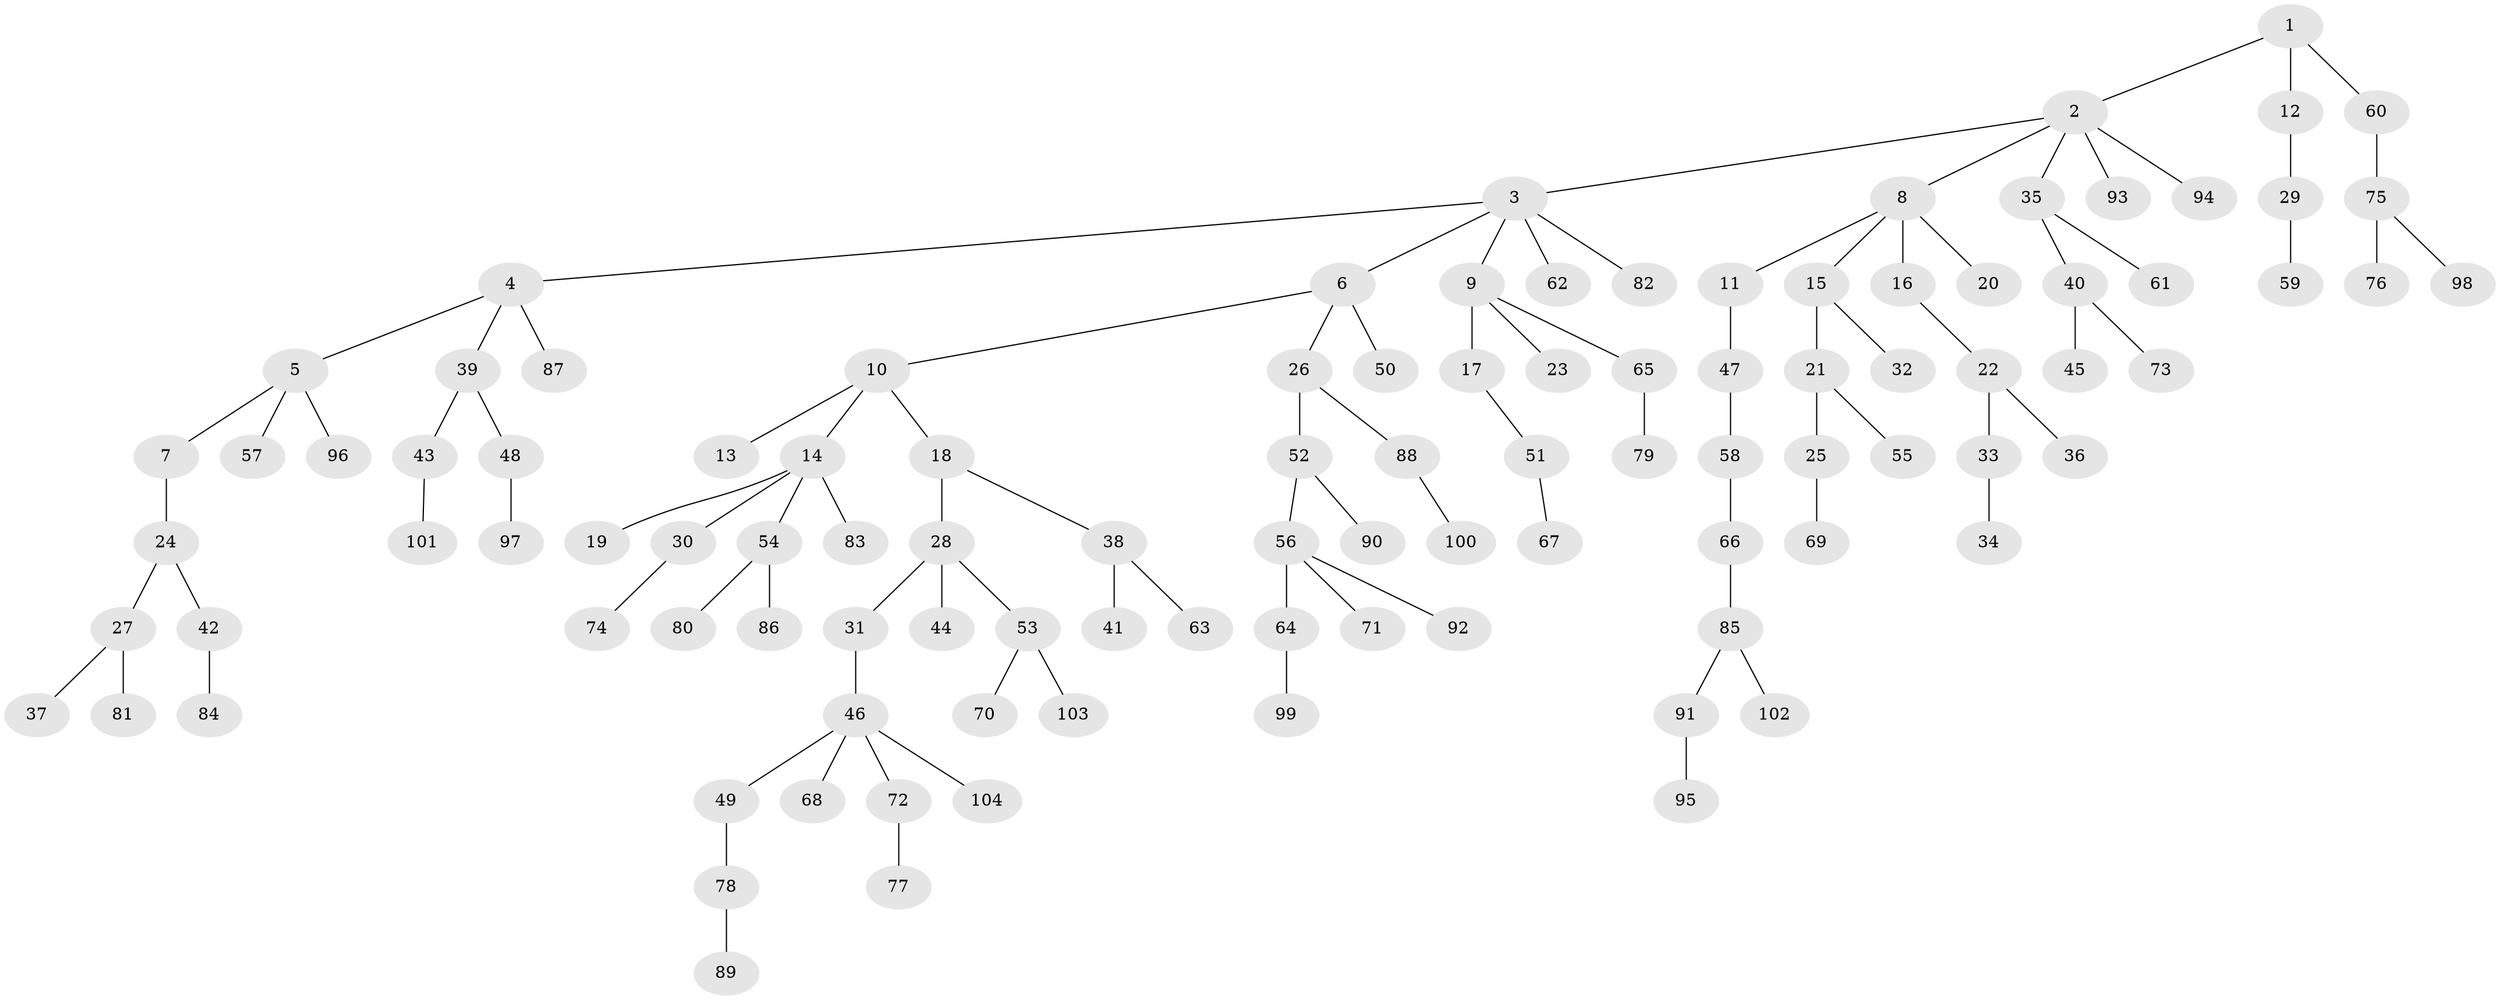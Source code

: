 // coarse degree distribution, {3: 0.08571428571428572, 7: 0.014285714285714285, 5: 0.07142857142857142, 6: 0.02857142857142857, 2: 0.15714285714285714, 4: 0.04285714285714286, 1: 0.6}
// Generated by graph-tools (version 1.1) at 2025/52/02/27/25 19:52:10]
// undirected, 104 vertices, 103 edges
graph export_dot {
graph [start="1"]
  node [color=gray90,style=filled];
  1;
  2;
  3;
  4;
  5;
  6;
  7;
  8;
  9;
  10;
  11;
  12;
  13;
  14;
  15;
  16;
  17;
  18;
  19;
  20;
  21;
  22;
  23;
  24;
  25;
  26;
  27;
  28;
  29;
  30;
  31;
  32;
  33;
  34;
  35;
  36;
  37;
  38;
  39;
  40;
  41;
  42;
  43;
  44;
  45;
  46;
  47;
  48;
  49;
  50;
  51;
  52;
  53;
  54;
  55;
  56;
  57;
  58;
  59;
  60;
  61;
  62;
  63;
  64;
  65;
  66;
  67;
  68;
  69;
  70;
  71;
  72;
  73;
  74;
  75;
  76;
  77;
  78;
  79;
  80;
  81;
  82;
  83;
  84;
  85;
  86;
  87;
  88;
  89;
  90;
  91;
  92;
  93;
  94;
  95;
  96;
  97;
  98;
  99;
  100;
  101;
  102;
  103;
  104;
  1 -- 2;
  1 -- 12;
  1 -- 60;
  2 -- 3;
  2 -- 8;
  2 -- 35;
  2 -- 93;
  2 -- 94;
  3 -- 4;
  3 -- 6;
  3 -- 9;
  3 -- 62;
  3 -- 82;
  4 -- 5;
  4 -- 39;
  4 -- 87;
  5 -- 7;
  5 -- 57;
  5 -- 96;
  6 -- 10;
  6 -- 26;
  6 -- 50;
  7 -- 24;
  8 -- 11;
  8 -- 15;
  8 -- 16;
  8 -- 20;
  9 -- 17;
  9 -- 23;
  9 -- 65;
  10 -- 13;
  10 -- 14;
  10 -- 18;
  11 -- 47;
  12 -- 29;
  14 -- 19;
  14 -- 30;
  14 -- 54;
  14 -- 83;
  15 -- 21;
  15 -- 32;
  16 -- 22;
  17 -- 51;
  18 -- 28;
  18 -- 38;
  21 -- 25;
  21 -- 55;
  22 -- 33;
  22 -- 36;
  24 -- 27;
  24 -- 42;
  25 -- 69;
  26 -- 52;
  26 -- 88;
  27 -- 37;
  27 -- 81;
  28 -- 31;
  28 -- 44;
  28 -- 53;
  29 -- 59;
  30 -- 74;
  31 -- 46;
  33 -- 34;
  35 -- 40;
  35 -- 61;
  38 -- 41;
  38 -- 63;
  39 -- 43;
  39 -- 48;
  40 -- 45;
  40 -- 73;
  42 -- 84;
  43 -- 101;
  46 -- 49;
  46 -- 68;
  46 -- 72;
  46 -- 104;
  47 -- 58;
  48 -- 97;
  49 -- 78;
  51 -- 67;
  52 -- 56;
  52 -- 90;
  53 -- 70;
  53 -- 103;
  54 -- 80;
  54 -- 86;
  56 -- 64;
  56 -- 71;
  56 -- 92;
  58 -- 66;
  60 -- 75;
  64 -- 99;
  65 -- 79;
  66 -- 85;
  72 -- 77;
  75 -- 76;
  75 -- 98;
  78 -- 89;
  85 -- 91;
  85 -- 102;
  88 -- 100;
  91 -- 95;
}
